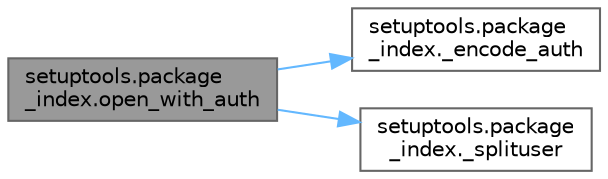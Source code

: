 digraph "setuptools.package_index.open_with_auth"
{
 // LATEX_PDF_SIZE
  bgcolor="transparent";
  edge [fontname=Helvetica,fontsize=10,labelfontname=Helvetica,labelfontsize=10];
  node [fontname=Helvetica,fontsize=10,shape=box,height=0.2,width=0.4];
  rankdir="LR";
  Node1 [id="Node000001",label="setuptools.package\l_index.open_with_auth",height=0.2,width=0.4,color="gray40", fillcolor="grey60", style="filled", fontcolor="black",tooltip=" "];
  Node1 -> Node2 [id="edge1_Node000001_Node000002",color="steelblue1",style="solid",tooltip=" "];
  Node2 [id="Node000002",label="setuptools.package\l_index._encode_auth",height=0.2,width=0.4,color="grey40", fillcolor="white", style="filled",URL="$namespacesetuptools_1_1package__index.html#abed2881c9b5c0ccff12cbcc4c30e5d9d",tooltip=" "];
  Node1 -> Node3 [id="edge2_Node000001_Node000003",color="steelblue1",style="solid",tooltip=" "];
  Node3 [id="Node000003",label="setuptools.package\l_index._splituser",height=0.2,width=0.4,color="grey40", fillcolor="white", style="filled",URL="$namespacesetuptools_1_1package__index.html#ac740316e9f1fad88a7d331ce046ebb7f",tooltip=" "];
}
